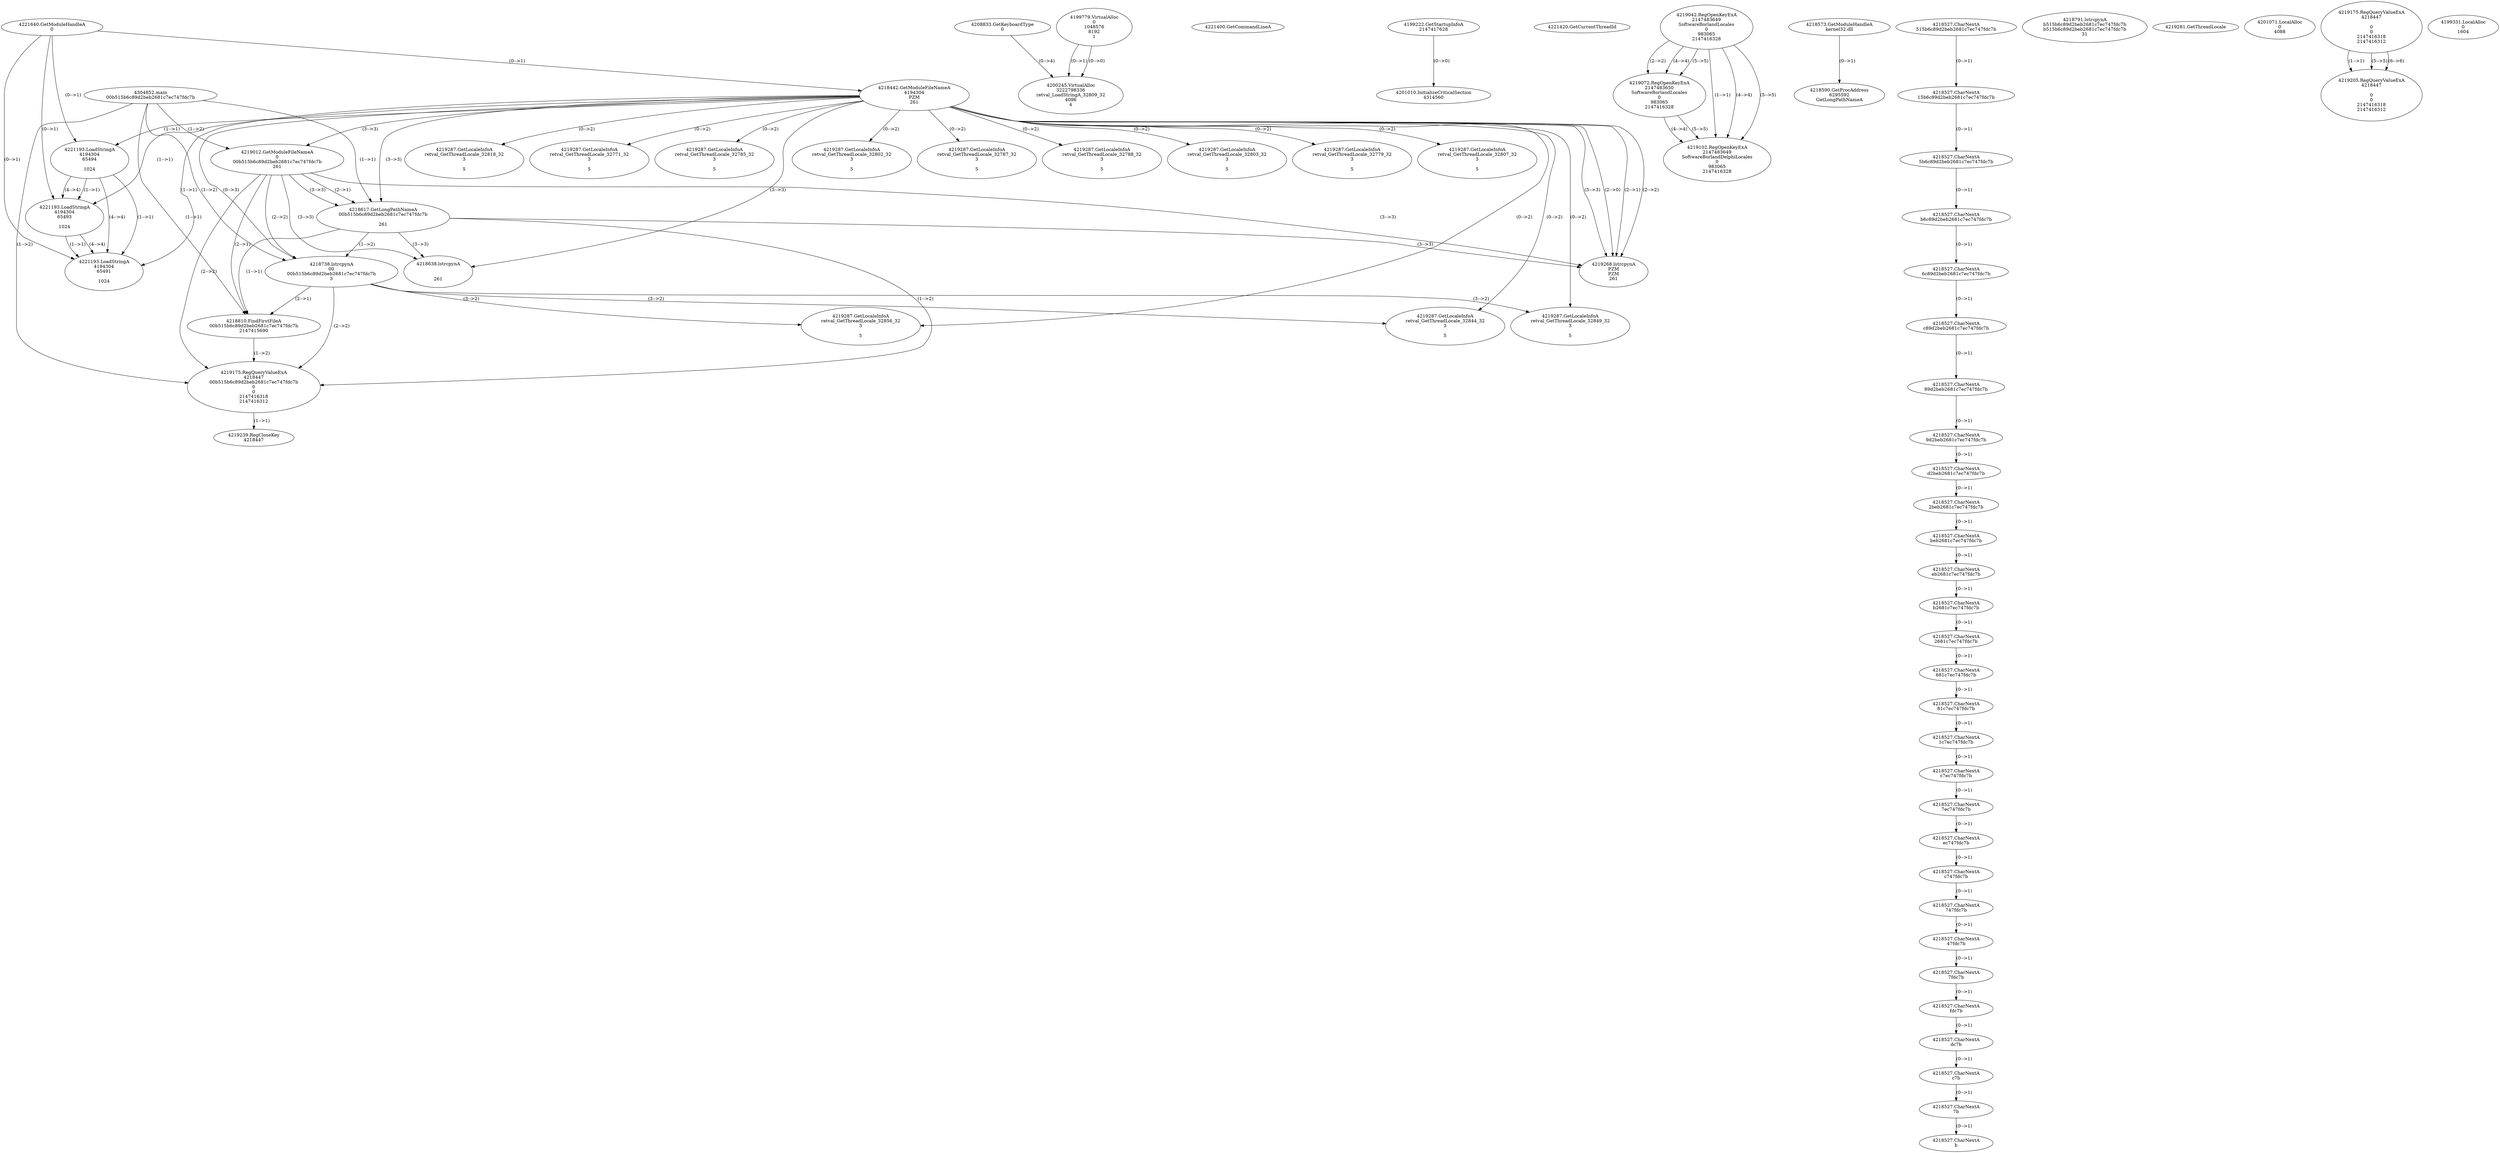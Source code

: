 // Global SCDG with merge call
digraph {
	0 [label="4304852.main
00b515b6c89d2beb2681c7ec747fdc7b"]
	1 [label="4221640.GetModuleHandleA
0"]
	2 [label="4208833.GetKeyboardType
0"]
	3 [label="4221400.GetCommandLineA
"]
	4 [label="4199222.GetStartupInfoA
2147417628"]
	5 [label="4221420.GetCurrentThreadId
"]
	6 [label="4218442.GetModuleFileNameA
4194304
PZM
261"]
	1 -> 6 [label="(0-->1)"]
	7 [label="4219012.GetModuleFileNameA
0
00b515b6c89d2beb2681c7ec747fdc7b
261"]
	0 -> 7 [label="(1-->2)"]
	6 -> 7 [label="(3-->3)"]
	8 [label="4219042.RegOpenKeyExA
2147483649
Software\Borland\Locales
0
983065
2147416328"]
	9 [label="4219072.RegOpenKeyExA
2147483650
Software\Borland\Locales
0
983065
2147416328"]
	8 -> 9 [label="(2-->2)"]
	8 -> 9 [label="(4-->4)"]
	8 -> 9 [label="(5-->5)"]
	10 [label="4219102.RegOpenKeyExA
2147483649
Software\Borland\Delphi\Locales
0
983065
2147416328"]
	8 -> 10 [label="(1-->1)"]
	8 -> 10 [label="(4-->4)"]
	9 -> 10 [label="(4-->4)"]
	8 -> 10 [label="(5-->5)"]
	9 -> 10 [label="(5-->5)"]
	11 [label="4218573.GetModuleHandleA
kernel32.dll"]
	12 [label="4218590.GetProcAddress
6295592
GetLongPathNameA"]
	11 -> 12 [label="(0-->1)"]
	13 [label="4218617.GetLongPathNameA
00b515b6c89d2beb2681c7ec747fdc7b

261"]
	0 -> 13 [label="(1-->1)"]
	7 -> 13 [label="(2-->1)"]
	6 -> 13 [label="(3-->3)"]
	7 -> 13 [label="(3-->3)"]
	14 [label="4218738.lstrcpynA
00
00b515b6c89d2beb2681c7ec747fdc7b
3"]
	0 -> 14 [label="(1-->2)"]
	7 -> 14 [label="(2-->2)"]
	13 -> 14 [label="(1-->2)"]
	6 -> 14 [label="(0-->3)"]
	15 [label="4218527.CharNextA
515b6c89d2beb2681c7ec747fdc7b"]
	16 [label="4218527.CharNextA
15b6c89d2beb2681c7ec747fdc7b"]
	15 -> 16 [label="(0-->1)"]
	17 [label="4218527.CharNextA
5b6c89d2beb2681c7ec747fdc7b"]
	16 -> 17 [label="(0-->1)"]
	18 [label="4218527.CharNextA
b6c89d2beb2681c7ec747fdc7b"]
	17 -> 18 [label="(0-->1)"]
	19 [label="4218527.CharNextA
6c89d2beb2681c7ec747fdc7b"]
	18 -> 19 [label="(0-->1)"]
	20 [label="4218527.CharNextA
c89d2beb2681c7ec747fdc7b"]
	19 -> 20 [label="(0-->1)"]
	21 [label="4218527.CharNextA
89d2beb2681c7ec747fdc7b"]
	20 -> 21 [label="(0-->1)"]
	22 [label="4218527.CharNextA
9d2beb2681c7ec747fdc7b"]
	21 -> 22 [label="(0-->1)"]
	23 [label="4218527.CharNextA
d2beb2681c7ec747fdc7b"]
	22 -> 23 [label="(0-->1)"]
	24 [label="4218527.CharNextA
2beb2681c7ec747fdc7b"]
	23 -> 24 [label="(0-->1)"]
	25 [label="4218527.CharNextA
beb2681c7ec747fdc7b"]
	24 -> 25 [label="(0-->1)"]
	26 [label="4218527.CharNextA
eb2681c7ec747fdc7b"]
	25 -> 26 [label="(0-->1)"]
	27 [label="4218527.CharNextA
b2681c7ec747fdc7b"]
	26 -> 27 [label="(0-->1)"]
	28 [label="4218527.CharNextA
2681c7ec747fdc7b"]
	27 -> 28 [label="(0-->1)"]
	29 [label="4218527.CharNextA
681c7ec747fdc7b"]
	28 -> 29 [label="(0-->1)"]
	30 [label="4218527.CharNextA
81c7ec747fdc7b"]
	29 -> 30 [label="(0-->1)"]
	31 [label="4218527.CharNextA
1c7ec747fdc7b"]
	30 -> 31 [label="(0-->1)"]
	32 [label="4218527.CharNextA
c7ec747fdc7b"]
	31 -> 32 [label="(0-->1)"]
	33 [label="4218527.CharNextA
7ec747fdc7b"]
	32 -> 33 [label="(0-->1)"]
	34 [label="4218527.CharNextA
ec747fdc7b"]
	33 -> 34 [label="(0-->1)"]
	35 [label="4218527.CharNextA
c747fdc7b"]
	34 -> 35 [label="(0-->1)"]
	36 [label="4218527.CharNextA
747fdc7b"]
	35 -> 36 [label="(0-->1)"]
	37 [label="4218527.CharNextA
47fdc7b"]
	36 -> 37 [label="(0-->1)"]
	38 [label="4218527.CharNextA
7fdc7b"]
	37 -> 38 [label="(0-->1)"]
	39 [label="4218527.CharNextA
fdc7b"]
	38 -> 39 [label="(0-->1)"]
	40 [label="4218527.CharNextA
dc7b"]
	39 -> 40 [label="(0-->1)"]
	41 [label="4218527.CharNextA
c7b"]
	40 -> 41 [label="(0-->1)"]
	42 [label="4218527.CharNextA
7b"]
	41 -> 42 [label="(0-->1)"]
	43 [label="4218527.CharNextA
b"]
	42 -> 43 [label="(0-->1)"]
	44 [label="4218791.lstrcpynA
b515b6c89d2beb2681c7ec747fdc7b
b515b6c89d2beb2681c7ec747fdc7b
31"]
	45 [label="4218810.FindFirstFileA
00b515b6c89d2beb2681c7ec747fdc7b
2147415690"]
	0 -> 45 [label="(1-->1)"]
	7 -> 45 [label="(2-->1)"]
	13 -> 45 [label="(1-->1)"]
	14 -> 45 [label="(2-->1)"]
	46 [label="4219175.RegQueryValueExA
4218447
00b515b6c89d2beb2681c7ec747fdc7b
0
0
2147416318
2147416312"]
	0 -> 46 [label="(1-->2)"]
	7 -> 46 [label="(2-->2)"]
	13 -> 46 [label="(1-->2)"]
	14 -> 46 [label="(2-->2)"]
	45 -> 46 [label="(1-->2)"]
	47 [label="4219239.RegCloseKey
4218447"]
	46 -> 47 [label="(1-->1)"]
	48 [label="4219268.lstrcpynA
PZM
PZM
261"]
	6 -> 48 [label="(2-->1)"]
	6 -> 48 [label="(2-->2)"]
	6 -> 48 [label="(3-->3)"]
	7 -> 48 [label="(3-->3)"]
	13 -> 48 [label="(3-->3)"]
	6 -> 48 [label="(2-->0)"]
	49 [label="4219281.GetThreadLocale
"]
	50 [label="4219287.GetLocaleInfoA
retval_GetThreadLocale_32844_32
3

5"]
	6 -> 50 [label="(0-->2)"]
	14 -> 50 [label="(3-->2)"]
	51 [label="4221193.LoadStringA
4194304
65494

1024"]
	1 -> 51 [label="(0-->1)"]
	6 -> 51 [label="(1-->1)"]
	52 [label="4201010.InitializeCriticalSection
4314560"]
	4 -> 52 [label="(0-->0)"]
	53 [label="4201071.LocalAlloc
0
4088"]
	54 [label="4218638.lstrcpynA


261"]
	6 -> 54 [label="(3-->3)"]
	7 -> 54 [label="(3-->3)"]
	13 -> 54 [label="(3-->3)"]
	55 [label="4219175.RegQueryValueExA
4218447

0
0
2147416318
2147416312"]
	56 [label="4219205.RegQueryValueExA
4218447

0
0
2147416318
2147416312"]
	55 -> 56 [label="(1-->1)"]
	55 -> 56 [label="(5-->5)"]
	55 -> 56 [label="(6-->6)"]
	57 [label="4219287.GetLocaleInfoA
retval_GetThreadLocale_32818_32
3

5"]
	6 -> 57 [label="(0-->2)"]
	58 [label="4219287.GetLocaleInfoA
retval_GetThreadLocale_32771_32
3

5"]
	6 -> 58 [label="(0-->2)"]
	59 [label="4221193.LoadStringA
4194304
65493

1024"]
	1 -> 59 [label="(0-->1)"]
	6 -> 59 [label="(1-->1)"]
	51 -> 59 [label="(1-->1)"]
	51 -> 59 [label="(4-->4)"]
	60 [label="4221193.LoadStringA
4194304
65491

1024"]
	1 -> 60 [label="(0-->1)"]
	6 -> 60 [label="(1-->1)"]
	51 -> 60 [label="(1-->1)"]
	59 -> 60 [label="(1-->1)"]
	51 -> 60 [label="(4-->4)"]
	59 -> 60 [label="(4-->4)"]
	61 [label="4219287.GetLocaleInfoA
retval_GetThreadLocale_32785_32
3

5"]
	6 -> 61 [label="(0-->2)"]
	62 [label="4219287.GetLocaleInfoA
retval_GetThreadLocale_32856_32
3

5"]
	6 -> 62 [label="(0-->2)"]
	14 -> 62 [label="(3-->2)"]
	63 [label="4219287.GetLocaleInfoA
retval_GetThreadLocale_32802_32
3

5"]
	6 -> 63 [label="(0-->2)"]
	64 [label="4199779.VirtualAlloc
0
1048576
8192
1"]
	65 [label="4199331.LocalAlloc
0
1604"]
	66 [label="4200245.VirtualAlloc
3222798336
retval_LoadStringA_32809_32
4096
4"]
	64 -> 66 [label="(0-->1)"]
	2 -> 66 [label="(0-->4)"]
	64 -> 66 [label="(0-->0)"]
	67 [label="4219287.GetLocaleInfoA
retval_GetThreadLocale_32787_32
3

5"]
	6 -> 67 [label="(0-->2)"]
	68 [label="4219287.GetLocaleInfoA
retval_GetThreadLocale_32788_32
3

5"]
	6 -> 68 [label="(0-->2)"]
	69 [label="4219287.GetLocaleInfoA
retval_GetThreadLocale_32803_32
3

5"]
	6 -> 69 [label="(0-->2)"]
	70 [label="4219287.GetLocaleInfoA
retval_GetThreadLocale_32779_32
3

5"]
	6 -> 70 [label="(0-->2)"]
	71 [label="4219287.GetLocaleInfoA
retval_GetThreadLocale_32849_32
3

5"]
	6 -> 71 [label="(0-->2)"]
	14 -> 71 [label="(3-->2)"]
	72 [label="4219287.GetLocaleInfoA
retval_GetThreadLocale_32807_32
3

5"]
	6 -> 72 [label="(0-->2)"]
}
